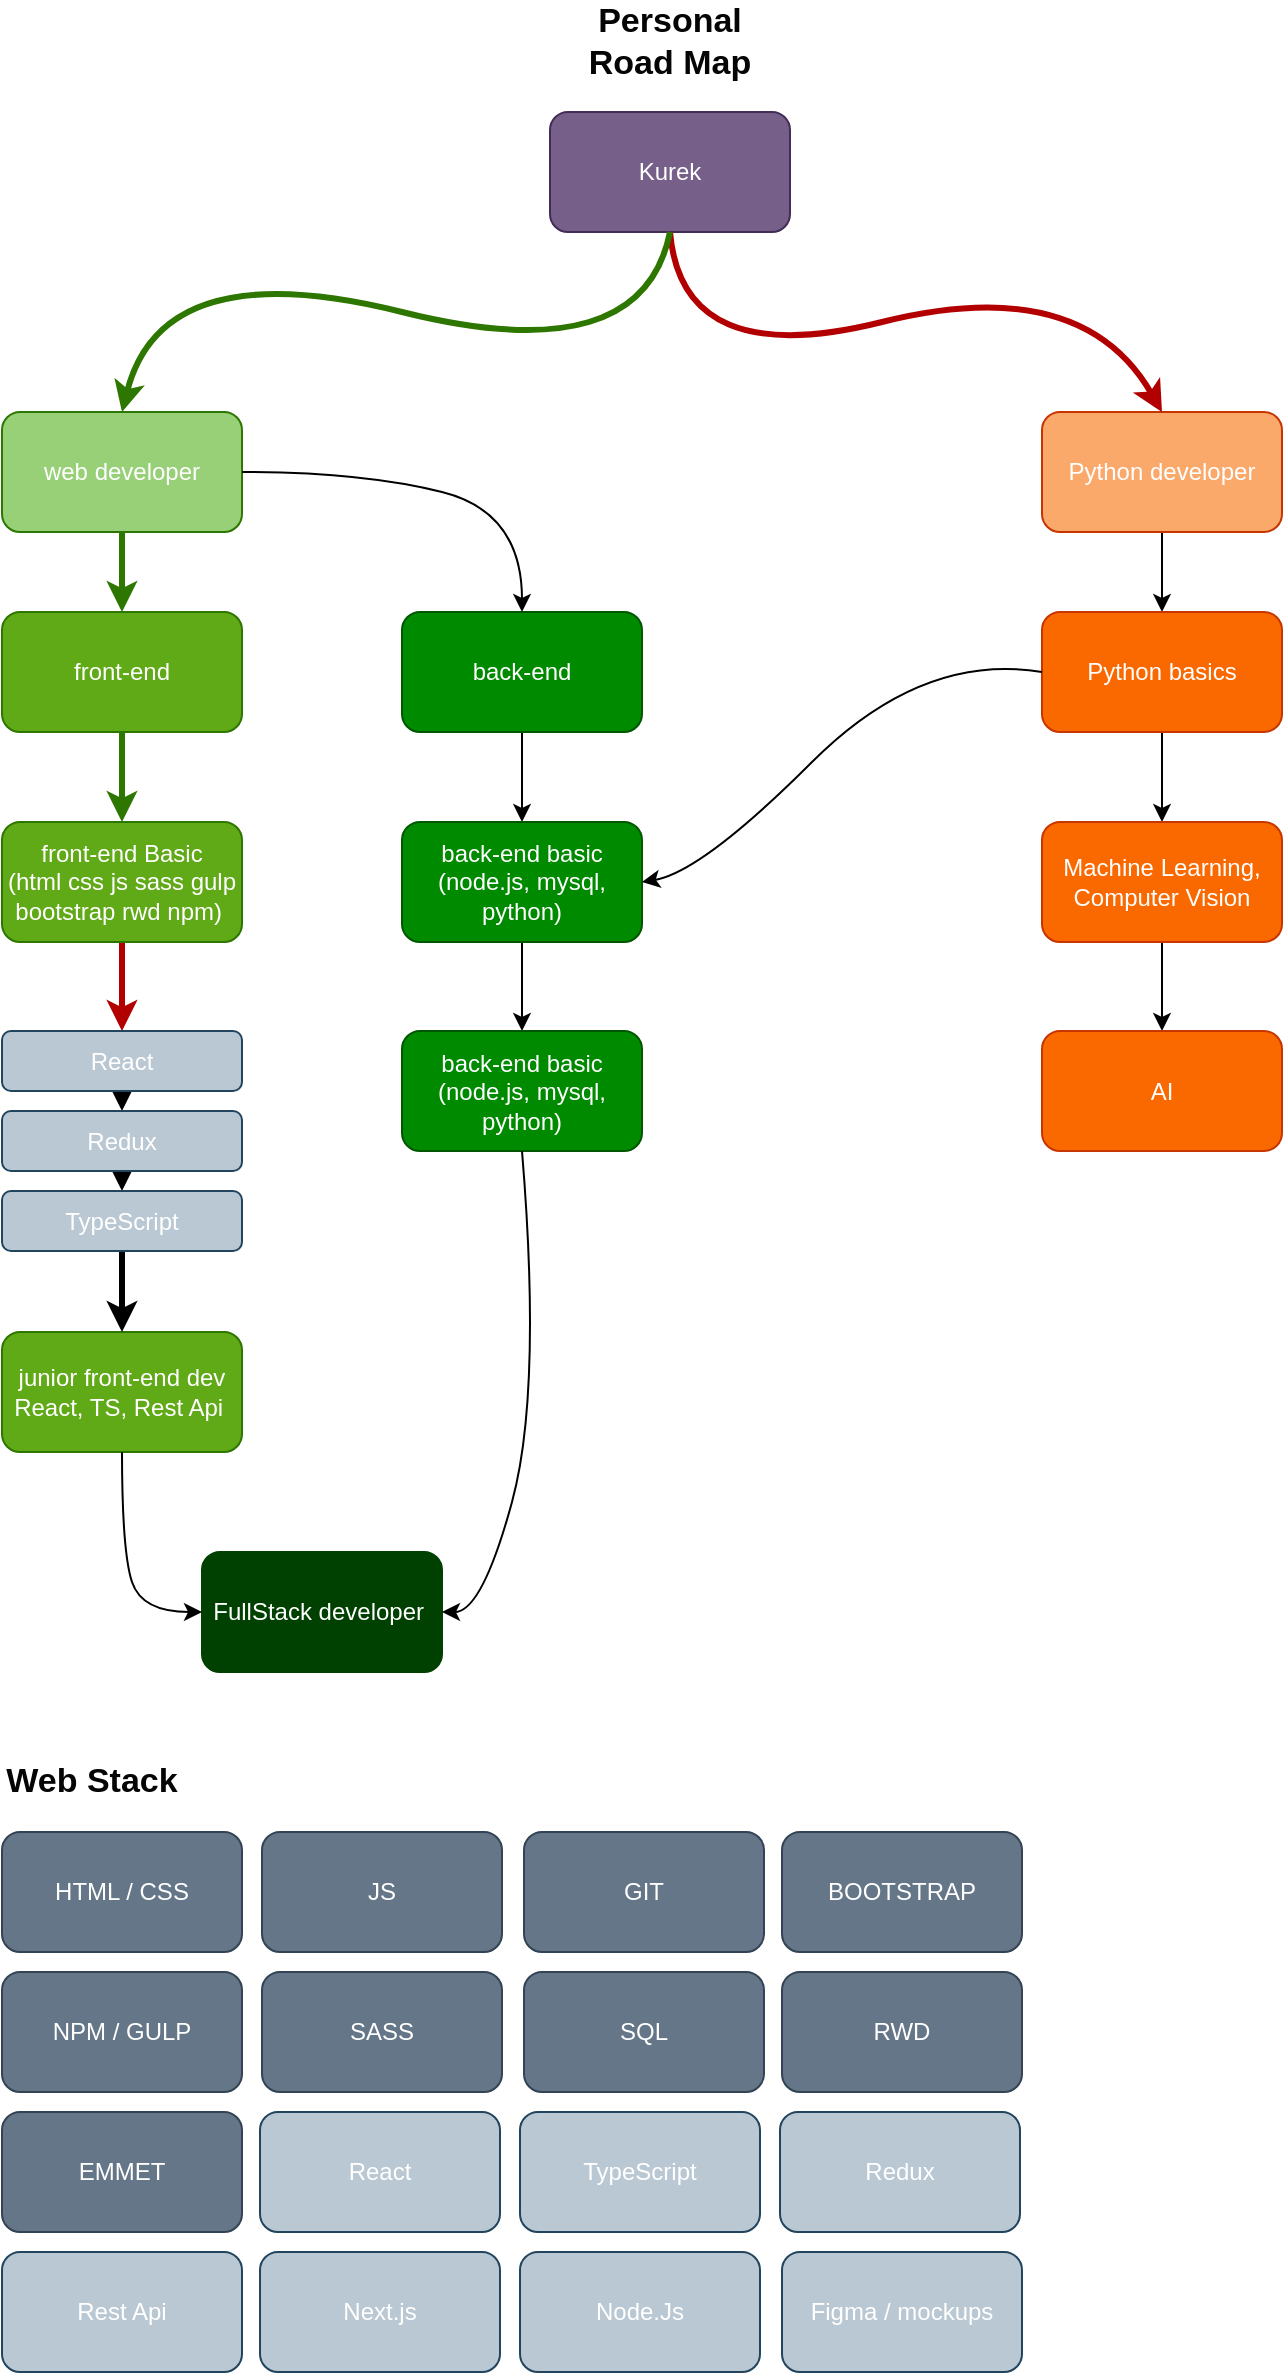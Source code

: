 <mxfile version="20.8.3" type="github">
  <diagram id="wU-MZU1ki5H1QDvkkrNs" name="Strona-1">
    <mxGraphModel dx="1262" dy="678" grid="1" gridSize="10" guides="1" tooltips="1" connect="1" arrows="1" fold="1" page="1" pageScale="1" pageWidth="827" pageHeight="1169" math="0" shadow="0">
      <root>
        <mxCell id="0" />
        <mxCell id="1" parent="0" />
        <mxCell id="NCf4MELzwFDsRm1iRGMm-1" value="Kurek" style="rounded=1;whiteSpace=wrap;html=1;fillColor=#76608a;strokeColor=#432D57;fontColor=#ffffff;" vertex="1" parent="1">
          <mxGeometry x="354" y="170" width="120" height="60" as="geometry" />
        </mxCell>
        <mxCell id="NCf4MELzwFDsRm1iRGMm-21" value="" style="edgeStyle=orthogonalEdgeStyle;rounded=0;orthogonalLoop=1;jettySize=auto;html=1;strokeWidth=3;fillColor=#60a917;strokeColor=#2D7600;" edge="1" parent="1" source="NCf4MELzwFDsRm1iRGMm-2" target="NCf4MELzwFDsRm1iRGMm-20">
          <mxGeometry relative="1" as="geometry" />
        </mxCell>
        <mxCell id="NCf4MELzwFDsRm1iRGMm-2" value="web developer" style="rounded=1;whiteSpace=wrap;html=1;fillColor=#97D077;strokeColor=#2D7600;fontColor=#ffffff;" vertex="1" parent="1">
          <mxGeometry x="80" y="320" width="120" height="60" as="geometry" />
        </mxCell>
        <mxCell id="NCf4MELzwFDsRm1iRGMm-13" value="" style="edgeStyle=orthogonalEdgeStyle;rounded=0;orthogonalLoop=1;jettySize=auto;html=1;" edge="1" parent="1" source="NCf4MELzwFDsRm1iRGMm-3" target="NCf4MELzwFDsRm1iRGMm-12">
          <mxGeometry relative="1" as="geometry" />
        </mxCell>
        <mxCell id="NCf4MELzwFDsRm1iRGMm-3" value="Python developer" style="rounded=1;whiteSpace=wrap;html=1;fillColor=#FAA96B;strokeColor=#C73500;fontColor=#FFFFFF;" vertex="1" parent="1">
          <mxGeometry x="600" y="320" width="120" height="60" as="geometry" />
        </mxCell>
        <mxCell id="NCf4MELzwFDsRm1iRGMm-5" value="" style="curved=1;endArrow=classic;html=1;rounded=0;exitX=0.5;exitY=1;exitDx=0;exitDy=0;entryX=0.5;entryY=0;entryDx=0;entryDy=0;fillColor=#e51400;strokeColor=#B20000;strokeWidth=3;" edge="1" parent="1" source="NCf4MELzwFDsRm1iRGMm-1" target="NCf4MELzwFDsRm1iRGMm-3">
          <mxGeometry width="50" height="50" relative="1" as="geometry">
            <mxPoint x="390" y="440" as="sourcePoint" />
            <mxPoint x="440" y="390" as="targetPoint" />
            <Array as="points">
              <mxPoint x="420" y="300" />
              <mxPoint x="620" y="250" />
            </Array>
          </mxGeometry>
        </mxCell>
        <mxCell id="NCf4MELzwFDsRm1iRGMm-7" value="" style="curved=1;endArrow=classic;html=1;rounded=0;exitX=0.5;exitY=1;exitDx=0;exitDy=0;entryX=0.5;entryY=0;entryDx=0;entryDy=0;fillColor=#60a917;strokeColor=#2D7600;strokeWidth=3;" edge="1" parent="1" source="NCf4MELzwFDsRm1iRGMm-1" target="NCf4MELzwFDsRm1iRGMm-2">
          <mxGeometry width="50" height="50" relative="1" as="geometry">
            <mxPoint x="390" y="440" as="sourcePoint" />
            <mxPoint x="440" y="390" as="targetPoint" />
            <Array as="points">
              <mxPoint x="400" y="300" />
              <mxPoint x="160" y="240" />
            </Array>
          </mxGeometry>
        </mxCell>
        <mxCell id="NCf4MELzwFDsRm1iRGMm-66" style="edgeStyle=orthogonalEdgeStyle;rounded=0;orthogonalLoop=1;jettySize=auto;html=1;exitX=0.5;exitY=1;exitDx=0;exitDy=0;entryX=0.5;entryY=0;entryDx=0;entryDy=0;strokeWidth=3;fontSize=17;fontColor=#FFFFFF;strokeColor=#B20000;fillColor=#e51400;" edge="1" parent="1" source="NCf4MELzwFDsRm1iRGMm-8" target="NCf4MELzwFDsRm1iRGMm-55">
          <mxGeometry relative="1" as="geometry" />
        </mxCell>
        <mxCell id="NCf4MELzwFDsRm1iRGMm-8" value="front-end Basic&lt;br&gt;(html css js sass gulp bootstrap rwd npm)&amp;nbsp;" style="rounded=1;whiteSpace=wrap;html=1;fillColor=#60a917;fontColor=#ffffff;strokeColor=#2D7600;" vertex="1" parent="1">
          <mxGeometry x="80" y="525" width="120" height="60" as="geometry" />
        </mxCell>
        <mxCell id="NCf4MELzwFDsRm1iRGMm-10" value="junior front-end dev&lt;br&gt;React, TS, Rest Api&amp;nbsp;" style="rounded=1;whiteSpace=wrap;html=1;fillColor=#60a917;fontColor=#ffffff;strokeColor=#2D7600;" vertex="1" parent="1">
          <mxGeometry x="80" y="780" width="120" height="60" as="geometry" />
        </mxCell>
        <mxCell id="NCf4MELzwFDsRm1iRGMm-24" value="" style="edgeStyle=orthogonalEdgeStyle;rounded=0;orthogonalLoop=1;jettySize=auto;html=1;" edge="1" parent="1" source="NCf4MELzwFDsRm1iRGMm-12">
          <mxGeometry relative="1" as="geometry">
            <mxPoint x="660" y="525" as="targetPoint" />
            <Array as="points">
              <mxPoint x="660" y="525" />
            </Array>
          </mxGeometry>
        </mxCell>
        <mxCell id="NCf4MELzwFDsRm1iRGMm-12" value="Python basics" style="rounded=1;whiteSpace=wrap;html=1;fillColor=#fa6800;fontColor=#FFFFFF;strokeColor=#C73500;" vertex="1" parent="1">
          <mxGeometry x="600" y="420" width="120" height="60" as="geometry" />
        </mxCell>
        <mxCell id="NCf4MELzwFDsRm1iRGMm-19" value="" style="edgeStyle=orthogonalEdgeStyle;rounded=0;orthogonalLoop=1;jettySize=auto;html=1;" edge="1" parent="1" source="NCf4MELzwFDsRm1iRGMm-15" target="NCf4MELzwFDsRm1iRGMm-18">
          <mxGeometry relative="1" as="geometry" />
        </mxCell>
        <mxCell id="NCf4MELzwFDsRm1iRGMm-15" value="back-end" style="rounded=1;whiteSpace=wrap;html=1;fillColor=#008a00;fontColor=#ffffff;strokeColor=#005700;" vertex="1" parent="1">
          <mxGeometry x="280" y="420" width="120" height="60" as="geometry" />
        </mxCell>
        <mxCell id="NCf4MELzwFDsRm1iRGMm-16" value="" style="curved=1;endArrow=classic;html=1;rounded=0;exitX=1;exitY=0.5;exitDx=0;exitDy=0;entryX=0.5;entryY=0;entryDx=0;entryDy=0;" edge="1" parent="1" source="NCf4MELzwFDsRm1iRGMm-2" target="NCf4MELzwFDsRm1iRGMm-15">
          <mxGeometry width="50" height="50" relative="1" as="geometry">
            <mxPoint x="260" y="400" as="sourcePoint" />
            <mxPoint x="310" y="350" as="targetPoint" />
            <Array as="points">
              <mxPoint x="260" y="350" />
              <mxPoint x="340" y="370" />
            </Array>
          </mxGeometry>
        </mxCell>
        <mxCell id="NCf4MELzwFDsRm1iRGMm-26" value="" style="edgeStyle=orthogonalEdgeStyle;rounded=0;orthogonalLoop=1;jettySize=auto;html=1;" edge="1" parent="1" source="NCf4MELzwFDsRm1iRGMm-18" target="NCf4MELzwFDsRm1iRGMm-25">
          <mxGeometry relative="1" as="geometry" />
        </mxCell>
        <mxCell id="NCf4MELzwFDsRm1iRGMm-18" value="back-end basic&lt;br&gt;(node.js, mysql, python)" style="rounded=1;whiteSpace=wrap;html=1;fillColor=#008a00;fontColor=#ffffff;strokeColor=#005700;" vertex="1" parent="1">
          <mxGeometry x="280" y="525" width="120" height="60" as="geometry" />
        </mxCell>
        <mxCell id="NCf4MELzwFDsRm1iRGMm-22" value="" style="edgeStyle=orthogonalEdgeStyle;rounded=0;orthogonalLoop=1;jettySize=auto;html=1;strokeWidth=3;fillColor=#60a917;strokeColor=#2D7600;" edge="1" parent="1" source="NCf4MELzwFDsRm1iRGMm-20" target="NCf4MELzwFDsRm1iRGMm-8">
          <mxGeometry relative="1" as="geometry" />
        </mxCell>
        <mxCell id="NCf4MELzwFDsRm1iRGMm-20" value="front-end" style="rounded=1;whiteSpace=wrap;html=1;fillColor=#60a917;fontColor=#ffffff;strokeColor=#2D7600;" vertex="1" parent="1">
          <mxGeometry x="80" y="420" width="120" height="60" as="geometry" />
        </mxCell>
        <mxCell id="NCf4MELzwFDsRm1iRGMm-23" value="" style="curved=1;endArrow=classic;html=1;rounded=0;entryX=1;entryY=0.5;entryDx=0;entryDy=0;exitX=0;exitY=0.5;exitDx=0;exitDy=0;" edge="1" parent="1" source="NCf4MELzwFDsRm1iRGMm-12" target="NCf4MELzwFDsRm1iRGMm-18">
          <mxGeometry width="50" height="50" relative="1" as="geometry">
            <mxPoint x="580" y="330" as="sourcePoint" />
            <mxPoint x="656" y="440" as="targetPoint" />
            <Array as="points">
              <mxPoint x="540" y="440" />
              <mxPoint x="430" y="550" />
            </Array>
          </mxGeometry>
        </mxCell>
        <mxCell id="NCf4MELzwFDsRm1iRGMm-25" value="back-end basic&lt;br&gt;(node.js, mysql, python)" style="rounded=1;whiteSpace=wrap;html=1;fillColor=#008a00;fontColor=#ffffff;strokeColor=#005700;" vertex="1" parent="1">
          <mxGeometry x="280" y="629.5" width="120" height="60" as="geometry" />
        </mxCell>
        <mxCell id="NCf4MELzwFDsRm1iRGMm-27" value="FullStack developer&amp;nbsp;" style="rounded=1;whiteSpace=wrap;html=1;fillColor=#004000;fontColor=#ffffff;strokeColor=#004000;" vertex="1" parent="1">
          <mxGeometry x="180" y="890" width="120" height="60" as="geometry" />
        </mxCell>
        <mxCell id="NCf4MELzwFDsRm1iRGMm-28" value="" style="curved=1;endArrow=classic;html=1;rounded=0;entryX=1;entryY=0.5;entryDx=0;entryDy=0;exitX=0.5;exitY=1;exitDx=0;exitDy=0;" edge="1" parent="1" source="NCf4MELzwFDsRm1iRGMm-25" target="NCf4MELzwFDsRm1iRGMm-27">
          <mxGeometry width="50" height="50" relative="1" as="geometry">
            <mxPoint x="590" y="670" as="sourcePoint" />
            <mxPoint x="380" y="775" as="targetPoint" />
            <Array as="points">
              <mxPoint x="350" y="810" />
              <mxPoint x="320" y="920" />
            </Array>
          </mxGeometry>
        </mxCell>
        <mxCell id="NCf4MELzwFDsRm1iRGMm-32" value="" style="edgeStyle=orthogonalEdgeStyle;rounded=0;orthogonalLoop=1;jettySize=auto;html=1;fontColor=#FFFFFF;" edge="1" parent="1" source="NCf4MELzwFDsRm1iRGMm-30" target="NCf4MELzwFDsRm1iRGMm-31">
          <mxGeometry relative="1" as="geometry" />
        </mxCell>
        <mxCell id="NCf4MELzwFDsRm1iRGMm-30" value="Machine Learning,&lt;br&gt;Computer Vision" style="rounded=1;whiteSpace=wrap;html=1;fillColor=#fa6800;fontColor=#FFFFFF;strokeColor=#C73500;" vertex="1" parent="1">
          <mxGeometry x="600" y="525" width="120" height="60" as="geometry" />
        </mxCell>
        <mxCell id="NCf4MELzwFDsRm1iRGMm-31" value="AI" style="rounded=1;whiteSpace=wrap;html=1;fillColor=#fa6800;fontColor=#FFFFFF;strokeColor=#C73500;" vertex="1" parent="1">
          <mxGeometry x="600" y="629.5" width="120" height="60" as="geometry" />
        </mxCell>
        <mxCell id="NCf4MELzwFDsRm1iRGMm-33" value="HTML / CSS" style="rounded=1;whiteSpace=wrap;html=1;strokeColor=#314354;fontColor=#ffffff;fillColor=#647687;" vertex="1" parent="1">
          <mxGeometry x="80" y="1030" width="120" height="60" as="geometry" />
        </mxCell>
        <mxCell id="NCf4MELzwFDsRm1iRGMm-34" value="JS" style="rounded=1;whiteSpace=wrap;html=1;strokeColor=#314354;fontColor=#ffffff;fillColor=#647687;" vertex="1" parent="1">
          <mxGeometry x="210" y="1030" width="120" height="60" as="geometry" />
        </mxCell>
        <mxCell id="NCf4MELzwFDsRm1iRGMm-35" value="GIT" style="rounded=1;whiteSpace=wrap;html=1;strokeColor=#314354;fontColor=#ffffff;fillColor=#647687;" vertex="1" parent="1">
          <mxGeometry x="341" y="1030" width="120" height="60" as="geometry" />
        </mxCell>
        <mxCell id="NCf4MELzwFDsRm1iRGMm-36" value="BOOTSTRAP" style="rounded=1;whiteSpace=wrap;html=1;strokeColor=#314354;fontColor=#ffffff;fillColor=#647687;" vertex="1" parent="1">
          <mxGeometry x="470" y="1030" width="120" height="60" as="geometry" />
        </mxCell>
        <mxCell id="NCf4MELzwFDsRm1iRGMm-38" value="&lt;font color=&quot;#050505&quot; style=&quot;font-size: 17px;&quot;&gt;&lt;span style=&quot;font-size: 17px;&quot;&gt;Web Stack&lt;/span&gt;&lt;/font&gt;" style="text;html=1;strokeColor=none;fillColor=none;align=center;verticalAlign=middle;whiteSpace=wrap;rounded=0;fontColor=#FFFFFF;fontStyle=5;fontSize=17;" vertex="1" parent="1">
          <mxGeometry x="80" y="990" width="90" height="30" as="geometry" />
        </mxCell>
        <mxCell id="NCf4MELzwFDsRm1iRGMm-39" value="NPM /&amp;nbsp;GULP" style="rounded=1;whiteSpace=wrap;html=1;strokeColor=#314354;fontColor=#ffffff;fillColor=#647687;" vertex="1" parent="1">
          <mxGeometry x="80" y="1100" width="120" height="60" as="geometry" />
        </mxCell>
        <mxCell id="NCf4MELzwFDsRm1iRGMm-40" value="SASS" style="rounded=1;whiteSpace=wrap;html=1;strokeColor=#314354;fontColor=#ffffff;fillColor=#647687;" vertex="1" parent="1">
          <mxGeometry x="210" y="1100" width="120" height="60" as="geometry" />
        </mxCell>
        <mxCell id="NCf4MELzwFDsRm1iRGMm-41" value="SQL" style="rounded=1;whiteSpace=wrap;html=1;strokeColor=#314354;fontColor=#ffffff;fillColor=#647687;" vertex="1" parent="1">
          <mxGeometry x="341" y="1100" width="120" height="60" as="geometry" />
        </mxCell>
        <mxCell id="NCf4MELzwFDsRm1iRGMm-42" value="RWD" style="rounded=1;whiteSpace=wrap;html=1;strokeColor=#314354;fontColor=#ffffff;fillColor=#647687;" vertex="1" parent="1">
          <mxGeometry x="470" y="1100" width="120" height="60" as="geometry" />
        </mxCell>
        <mxCell id="NCf4MELzwFDsRm1iRGMm-44" value="React" style="rounded=1;whiteSpace=wrap;html=1;strokeColor=#23445d;fillColor=#bac8d3;fontColor=#FFFFFF;" vertex="1" parent="1">
          <mxGeometry x="209" y="1170" width="120" height="60" as="geometry" />
        </mxCell>
        <mxCell id="NCf4MELzwFDsRm1iRGMm-45" value="TypeScript" style="rounded=1;whiteSpace=wrap;html=1;strokeColor=#23445d;fillColor=#bac8d3;fontColor=#FFFFFF;" vertex="1" parent="1">
          <mxGeometry x="339" y="1170" width="120" height="60" as="geometry" />
        </mxCell>
        <mxCell id="NCf4MELzwFDsRm1iRGMm-47" value="Rest Api" style="rounded=1;whiteSpace=wrap;html=1;strokeColor=#23445d;fillColor=#bac8d3;fontColor=#FFFFFF;" vertex="1" parent="1">
          <mxGeometry x="80" y="1240" width="120" height="60" as="geometry" />
        </mxCell>
        <mxCell id="NCf4MELzwFDsRm1iRGMm-48" value="Next.js" style="rounded=1;whiteSpace=wrap;html=1;strokeColor=#23445d;fillColor=#bac8d3;fontColor=#FFFFFF;" vertex="1" parent="1">
          <mxGeometry x="209" y="1240" width="120" height="60" as="geometry" />
        </mxCell>
        <mxCell id="NCf4MELzwFDsRm1iRGMm-49" value="&lt;font color=&quot;#050505&quot; style=&quot;font-size: 17px;&quot;&gt;&lt;span style=&quot;font-size: 17px;&quot;&gt;Personal Road Map&lt;/span&gt;&lt;/font&gt;" style="text;html=1;strokeColor=none;fillColor=none;align=center;verticalAlign=middle;whiteSpace=wrap;rounded=0;fontColor=#FFFFFF;fontStyle=5;fontSize=17;" vertex="1" parent="1">
          <mxGeometry x="369" y="120" width="90" height="30" as="geometry" />
        </mxCell>
        <mxCell id="NCf4MELzwFDsRm1iRGMm-50" value="Redux" style="rounded=1;whiteSpace=wrap;html=1;strokeColor=#23445d;fillColor=#bac8d3;fontColor=#FFFFFF;" vertex="1" parent="1">
          <mxGeometry x="469" y="1170" width="120" height="60" as="geometry" />
        </mxCell>
        <mxCell id="NCf4MELzwFDsRm1iRGMm-51" value="Figma / mockups" style="rounded=1;whiteSpace=wrap;html=1;strokeColor=#23445d;fillColor=#bac8d3;fontColor=#FFFFFF;" vertex="1" parent="1">
          <mxGeometry x="470" y="1240" width="120" height="60" as="geometry" />
        </mxCell>
        <mxCell id="NCf4MELzwFDsRm1iRGMm-52" value="Node.Js" style="rounded=1;whiteSpace=wrap;html=1;strokeColor=#23445d;fillColor=#bac8d3;fontColor=#FFFFFF;" vertex="1" parent="1">
          <mxGeometry x="339" y="1240" width="120" height="60" as="geometry" />
        </mxCell>
        <mxCell id="NCf4MELzwFDsRm1iRGMm-53" value="EMMET" style="rounded=1;whiteSpace=wrap;html=1;strokeColor=#314354;fontColor=#ffffff;fillColor=#647687;" vertex="1" parent="1">
          <mxGeometry x="80" y="1170" width="120" height="60" as="geometry" />
        </mxCell>
        <mxCell id="NCf4MELzwFDsRm1iRGMm-60" style="edgeStyle=orthogonalEdgeStyle;rounded=0;orthogonalLoop=1;jettySize=auto;html=1;exitX=0.5;exitY=1;exitDx=0;exitDy=0;entryX=0.5;entryY=0;entryDx=0;entryDy=0;strokeWidth=3;fontSize=17;fontColor=#FFFFFF;" edge="1" parent="1" source="NCf4MELzwFDsRm1iRGMm-55" target="NCf4MELzwFDsRm1iRGMm-57">
          <mxGeometry relative="1" as="geometry" />
        </mxCell>
        <mxCell id="NCf4MELzwFDsRm1iRGMm-55" value="React" style="rounded=1;whiteSpace=wrap;html=1;strokeColor=#23445d;fillColor=#bac8d3;fontColor=#FFFFFF;" vertex="1" parent="1">
          <mxGeometry x="80" y="629.5" width="120" height="30" as="geometry" />
        </mxCell>
        <mxCell id="NCf4MELzwFDsRm1iRGMm-61" style="edgeStyle=orthogonalEdgeStyle;rounded=0;orthogonalLoop=1;jettySize=auto;html=1;exitX=0.5;exitY=1;exitDx=0;exitDy=0;entryX=0.5;entryY=0;entryDx=0;entryDy=0;strokeWidth=3;fontSize=17;fontColor=#FFFFFF;" edge="1" parent="1" source="NCf4MELzwFDsRm1iRGMm-57" target="NCf4MELzwFDsRm1iRGMm-58">
          <mxGeometry relative="1" as="geometry" />
        </mxCell>
        <mxCell id="NCf4MELzwFDsRm1iRGMm-57" value="Redux" style="rounded=1;whiteSpace=wrap;html=1;strokeColor=#23445d;fillColor=#bac8d3;fontColor=#FFFFFF;" vertex="1" parent="1">
          <mxGeometry x="80" y="669.5" width="120" height="30" as="geometry" />
        </mxCell>
        <mxCell id="NCf4MELzwFDsRm1iRGMm-62" value="" style="edgeStyle=orthogonalEdgeStyle;rounded=0;orthogonalLoop=1;jettySize=auto;html=1;strokeWidth=3;fontSize=17;fontColor=#FFFFFF;" edge="1" parent="1" source="NCf4MELzwFDsRm1iRGMm-58" target="NCf4MELzwFDsRm1iRGMm-10">
          <mxGeometry relative="1" as="geometry" />
        </mxCell>
        <mxCell id="NCf4MELzwFDsRm1iRGMm-58" value="TypeScript" style="rounded=1;whiteSpace=wrap;html=1;strokeColor=#23445d;fillColor=#bac8d3;fontColor=#FFFFFF;" vertex="1" parent="1">
          <mxGeometry x="80" y="709.5" width="120" height="30" as="geometry" />
        </mxCell>
        <mxCell id="NCf4MELzwFDsRm1iRGMm-63" value="" style="curved=1;endArrow=classic;html=1;rounded=0;entryX=0;entryY=0.5;entryDx=0;entryDy=0;exitX=0.5;exitY=1;exitDx=0;exitDy=0;" edge="1" parent="1" source="NCf4MELzwFDsRm1iRGMm-10" target="NCf4MELzwFDsRm1iRGMm-27">
          <mxGeometry width="50" height="50" relative="1" as="geometry">
            <mxPoint x="350.0" y="699.5" as="sourcePoint" />
            <mxPoint x="310.0" y="930" as="targetPoint" />
            <Array as="points">
              <mxPoint x="140" y="890" />
              <mxPoint x="150" y="920" />
            </Array>
          </mxGeometry>
        </mxCell>
      </root>
    </mxGraphModel>
  </diagram>
</mxfile>
